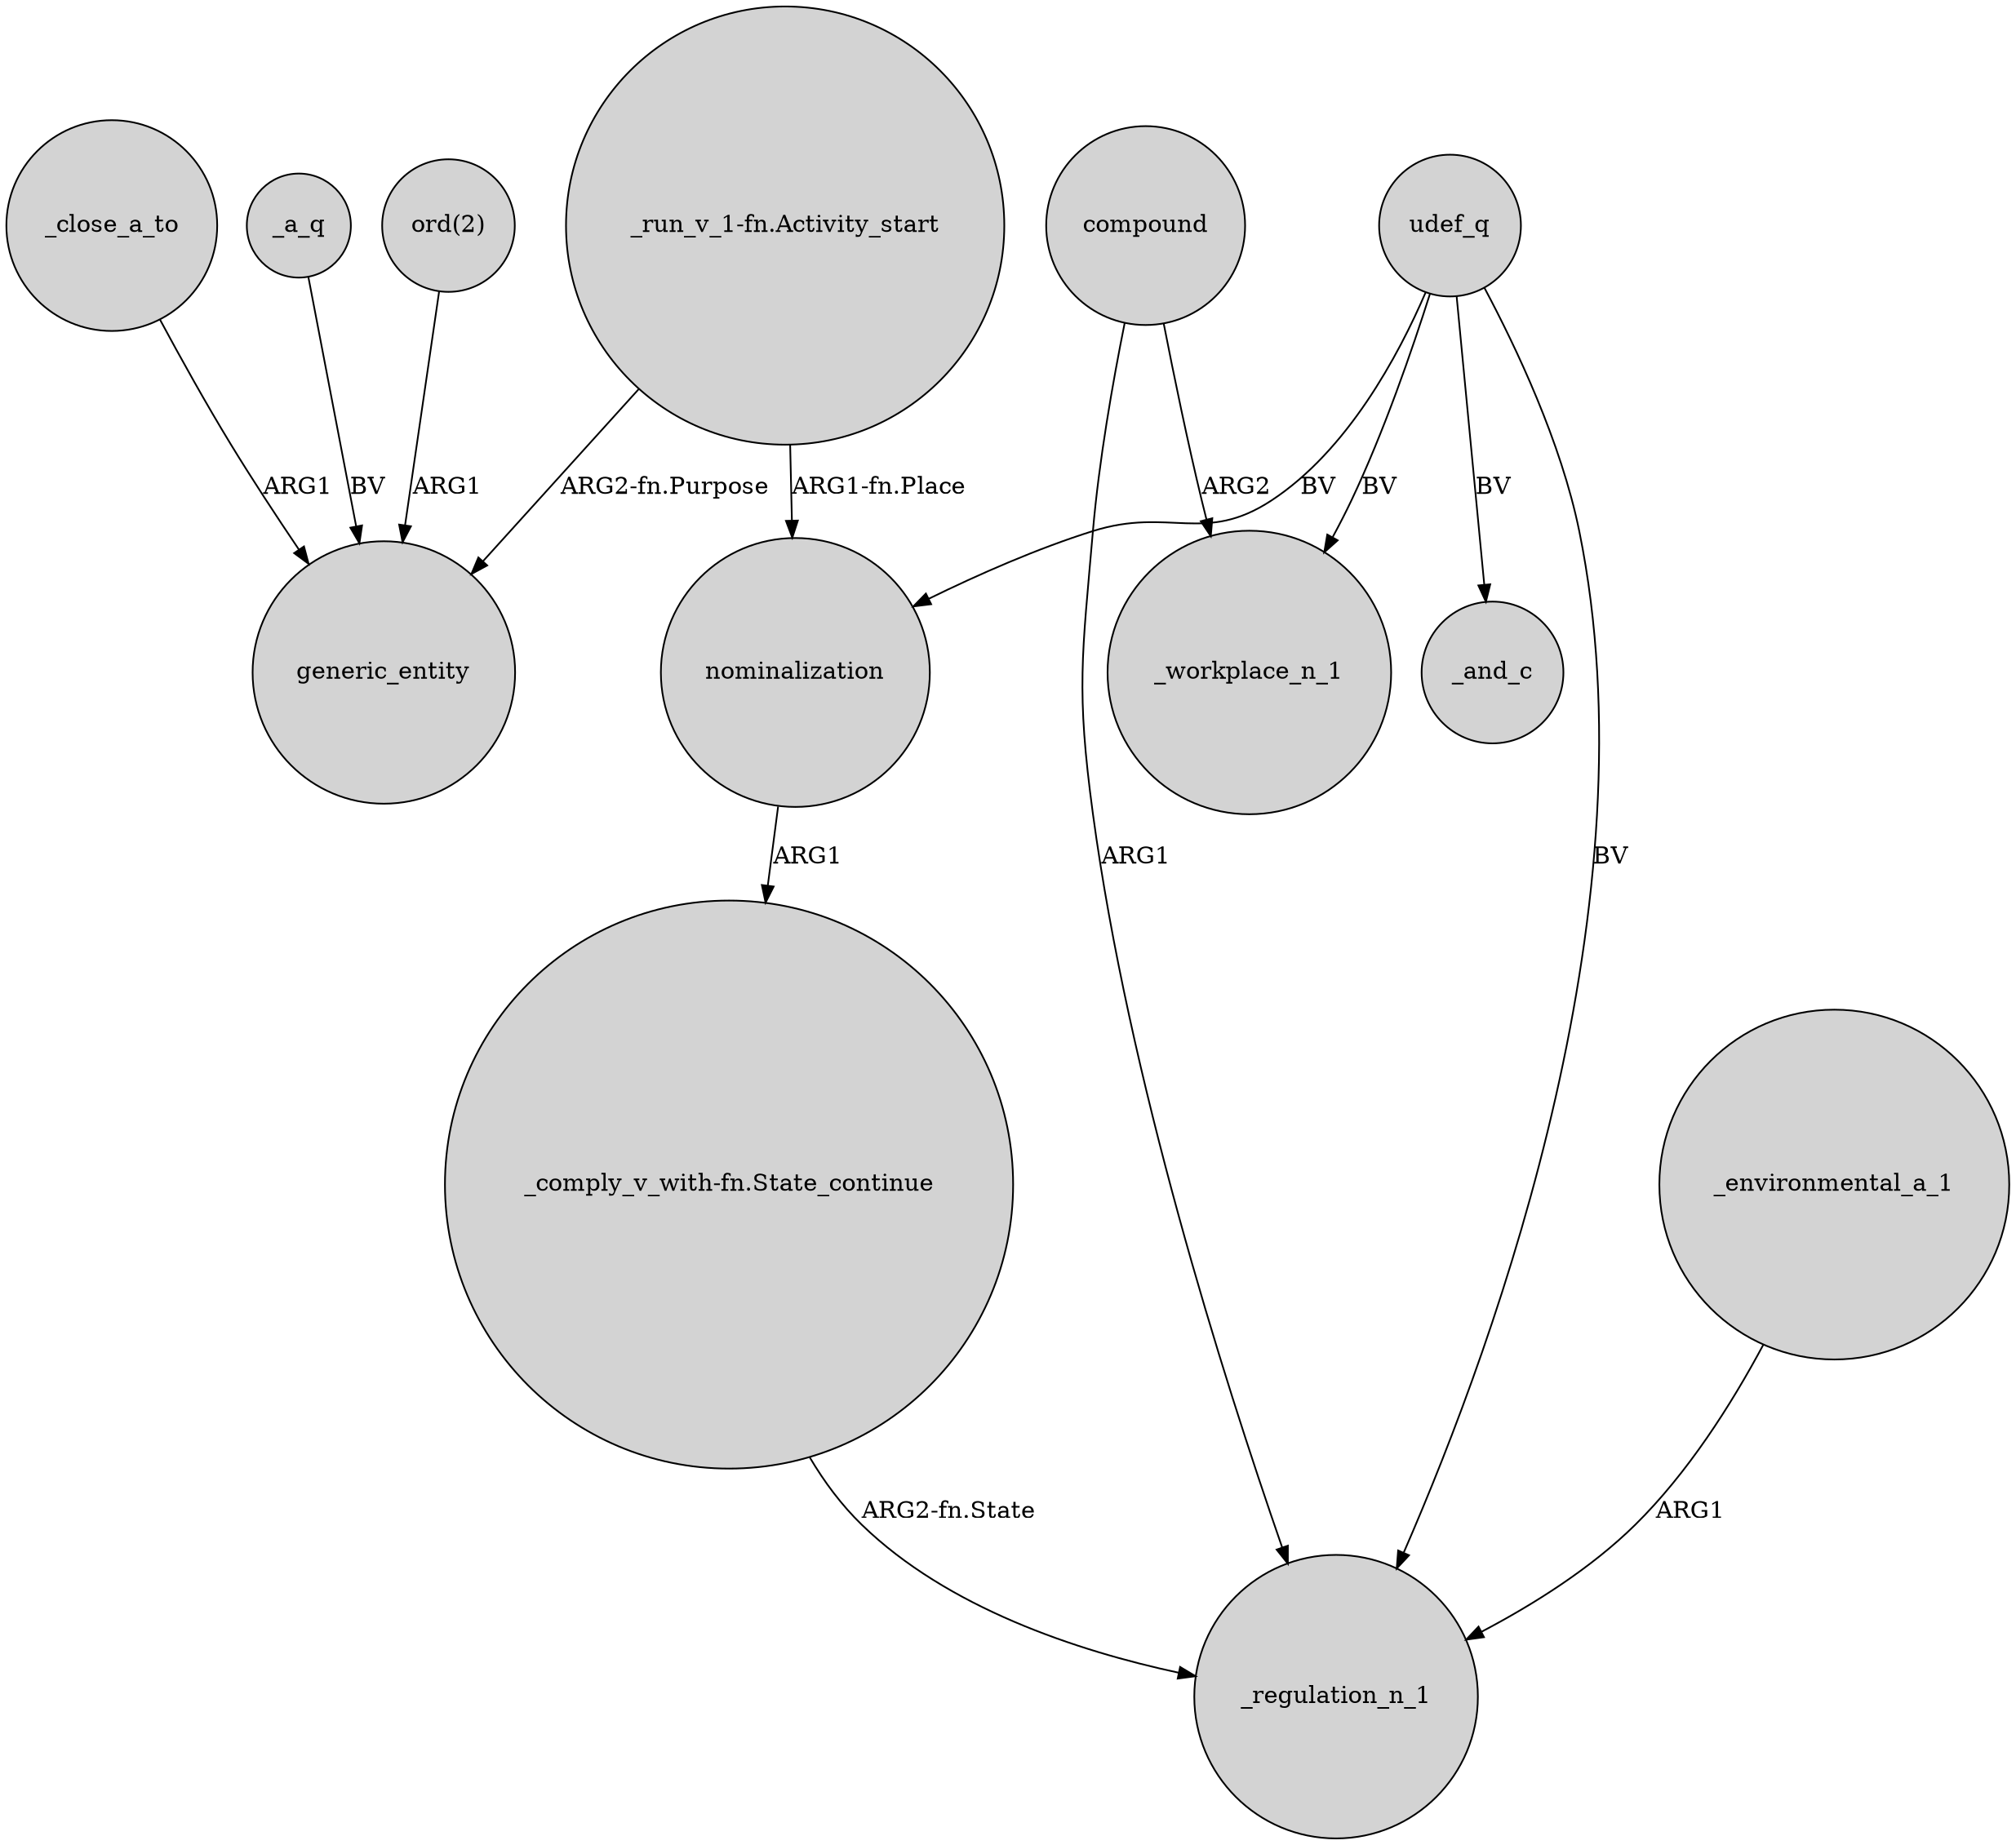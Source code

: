 digraph {
	node [shape=circle style=filled]
	_close_a_to -> generic_entity [label=ARG1]
	_a_q -> generic_entity [label=BV]
	compound -> _regulation_n_1 [label=ARG1]
	compound -> _workplace_n_1 [label=ARG2]
	"_comply_v_with-fn.State_continue" -> _regulation_n_1 [label="ARG2-fn.State"]
	nominalization -> "_comply_v_with-fn.State_continue" [label=ARG1]
	udef_q -> _regulation_n_1 [label=BV]
	udef_q -> _workplace_n_1 [label=BV]
	udef_q -> _and_c [label=BV]
	"ord(2)" -> generic_entity [label=ARG1]
	_environmental_a_1 -> _regulation_n_1 [label=ARG1]
	"_run_v_1-fn.Activity_start" -> nominalization [label="ARG1-fn.Place"]
	udef_q -> nominalization [label=BV]
	"_run_v_1-fn.Activity_start" -> generic_entity [label="ARG2-fn.Purpose"]
}
